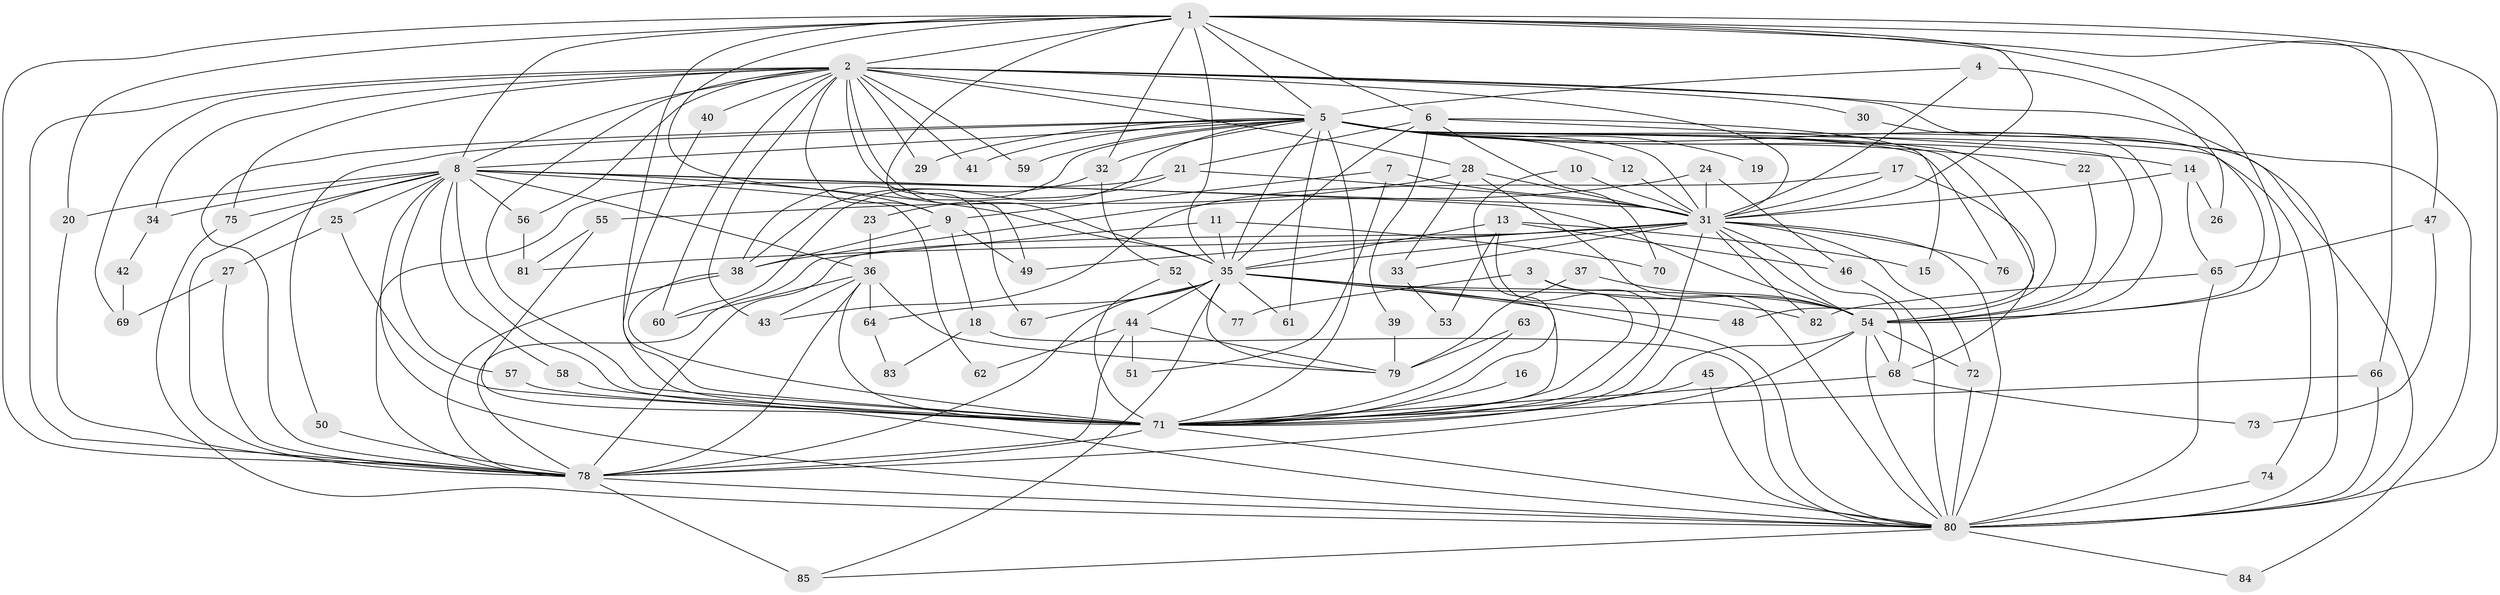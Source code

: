 // original degree distribution, {18: 0.008333333333333333, 20: 0.025, 24: 0.008333333333333333, 28: 0.016666666666666666, 23: 0.008333333333333333, 27: 0.008333333333333333, 25: 0.008333333333333333, 3: 0.225, 5: 0.041666666666666664, 2: 0.5666666666666667, 6: 0.03333333333333333, 7: 0.008333333333333333, 8: 0.008333333333333333, 4: 0.03333333333333333}
// Generated by graph-tools (version 1.1) at 2025/36/03/04/25 23:36:32]
// undirected, 85 vertices, 213 edges
graph export_dot {
  node [color=gray90,style=filled];
  1;
  2;
  3;
  4;
  5;
  6;
  7;
  8;
  9;
  10;
  11;
  12;
  13;
  14;
  15;
  16;
  17;
  18;
  19;
  20;
  21;
  22;
  23;
  24;
  25;
  26;
  27;
  28;
  29;
  30;
  31;
  32;
  33;
  34;
  35;
  36;
  37;
  38;
  39;
  40;
  41;
  42;
  43;
  44;
  45;
  46;
  47;
  48;
  49;
  50;
  51;
  52;
  53;
  54;
  55;
  56;
  57;
  58;
  59;
  60;
  61;
  62;
  63;
  64;
  65;
  66;
  67;
  68;
  69;
  70;
  71;
  72;
  73;
  74;
  75;
  76;
  77;
  78;
  79;
  80;
  81;
  82;
  83;
  84;
  85;
  1 -- 2 [weight=2.0];
  1 -- 5 [weight=1.0];
  1 -- 6 [weight=1.0];
  1 -- 8 [weight=1.0];
  1 -- 9 [weight=1.0];
  1 -- 20 [weight=1.0];
  1 -- 31 [weight=1.0];
  1 -- 32 [weight=1.0];
  1 -- 35 [weight=2.0];
  1 -- 47 [weight=1.0];
  1 -- 49 [weight=1.0];
  1 -- 54 [weight=1.0];
  1 -- 66 [weight=1.0];
  1 -- 71 [weight=2.0];
  1 -- 78 [weight=1.0];
  1 -- 80 [weight=2.0];
  2 -- 5 [weight=1.0];
  2 -- 8 [weight=1.0];
  2 -- 9 [weight=1.0];
  2 -- 28 [weight=1.0];
  2 -- 29 [weight=1.0];
  2 -- 30 [weight=1.0];
  2 -- 31 [weight=1.0];
  2 -- 34 [weight=1.0];
  2 -- 35 [weight=1.0];
  2 -- 40 [weight=1.0];
  2 -- 41 [weight=1.0];
  2 -- 43 [weight=1.0];
  2 -- 54 [weight=1.0];
  2 -- 56 [weight=1.0];
  2 -- 59 [weight=1.0];
  2 -- 60 [weight=1.0];
  2 -- 67 [weight=1.0];
  2 -- 69 [weight=1.0];
  2 -- 71 [weight=1.0];
  2 -- 75 [weight=1.0];
  2 -- 78 [weight=1.0];
  2 -- 80 [weight=1.0];
  3 -- 54 [weight=1.0];
  3 -- 71 [weight=1.0];
  3 -- 77 [weight=1.0];
  4 -- 5 [weight=1.0];
  4 -- 26 [weight=1.0];
  4 -- 31 [weight=1.0];
  5 -- 8 [weight=1.0];
  5 -- 12 [weight=1.0];
  5 -- 14 [weight=1.0];
  5 -- 19 [weight=1.0];
  5 -- 22 [weight=1.0];
  5 -- 29 [weight=1.0];
  5 -- 31 [weight=1.0];
  5 -- 32 [weight=1.0];
  5 -- 35 [weight=1.0];
  5 -- 38 [weight=1.0];
  5 -- 41 [weight=1.0];
  5 -- 48 [weight=1.0];
  5 -- 50 [weight=1.0];
  5 -- 54 [weight=2.0];
  5 -- 59 [weight=1.0];
  5 -- 60 [weight=1.0];
  5 -- 61 [weight=1.0];
  5 -- 71 [weight=1.0];
  5 -- 74 [weight=1.0];
  5 -- 76 [weight=1.0];
  5 -- 78 [weight=1.0];
  5 -- 80 [weight=1.0];
  5 -- 84 [weight=1.0];
  6 -- 15 [weight=1.0];
  6 -- 21 [weight=1.0];
  6 -- 35 [weight=1.0];
  6 -- 39 [weight=1.0];
  6 -- 54 [weight=1.0];
  6 -- 70 [weight=1.0];
  7 -- 9 [weight=1.0];
  7 -- 31 [weight=1.0];
  7 -- 51 [weight=1.0];
  8 -- 20 [weight=1.0];
  8 -- 25 [weight=1.0];
  8 -- 31 [weight=1.0];
  8 -- 34 [weight=1.0];
  8 -- 35 [weight=1.0];
  8 -- 36 [weight=1.0];
  8 -- 54 [weight=1.0];
  8 -- 56 [weight=1.0];
  8 -- 57 [weight=1.0];
  8 -- 58 [weight=1.0];
  8 -- 62 [weight=1.0];
  8 -- 71 [weight=2.0];
  8 -- 75 [weight=1.0];
  8 -- 78 [weight=1.0];
  8 -- 80 [weight=1.0];
  9 -- 18 [weight=1.0];
  9 -- 38 [weight=1.0];
  9 -- 49 [weight=1.0];
  10 -- 31 [weight=1.0];
  10 -- 71 [weight=1.0];
  11 -- 35 [weight=1.0];
  11 -- 70 [weight=1.0];
  11 -- 78 [weight=1.0];
  12 -- 31 [weight=1.0];
  13 -- 15 [weight=1.0];
  13 -- 35 [weight=1.0];
  13 -- 46 [weight=1.0];
  13 -- 53 [weight=1.0];
  13 -- 71 [weight=1.0];
  14 -- 26 [weight=1.0];
  14 -- 31 [weight=1.0];
  14 -- 65 [weight=1.0];
  16 -- 71 [weight=1.0];
  17 -- 31 [weight=1.0];
  17 -- 43 [weight=1.0];
  17 -- 68 [weight=1.0];
  18 -- 80 [weight=1.0];
  18 -- 83 [weight=1.0];
  20 -- 78 [weight=1.0];
  21 -- 23 [weight=1.0];
  21 -- 31 [weight=1.0];
  21 -- 78 [weight=1.0];
  22 -- 54 [weight=1.0];
  23 -- 36 [weight=1.0];
  24 -- 31 [weight=1.0];
  24 -- 38 [weight=1.0];
  24 -- 46 [weight=1.0];
  25 -- 27 [weight=1.0];
  25 -- 71 [weight=1.0];
  27 -- 69 [weight=1.0];
  27 -- 78 [weight=1.0];
  28 -- 31 [weight=1.0];
  28 -- 33 [weight=1.0];
  28 -- 55 [weight=1.0];
  28 -- 80 [weight=1.0];
  30 -- 54 [weight=1.0];
  31 -- 33 [weight=1.0];
  31 -- 35 [weight=1.0];
  31 -- 49 [weight=1.0];
  31 -- 54 [weight=1.0];
  31 -- 68 [weight=1.0];
  31 -- 71 [weight=1.0];
  31 -- 72 [weight=1.0];
  31 -- 76 [weight=1.0];
  31 -- 78 [weight=1.0];
  31 -- 80 [weight=2.0];
  31 -- 81 [weight=1.0];
  31 -- 82 [weight=1.0];
  32 -- 38 [weight=1.0];
  32 -- 52 [weight=1.0];
  33 -- 53 [weight=1.0];
  34 -- 42 [weight=1.0];
  35 -- 44 [weight=2.0];
  35 -- 48 [weight=1.0];
  35 -- 54 [weight=1.0];
  35 -- 61 [weight=1.0];
  35 -- 64 [weight=1.0];
  35 -- 67 [weight=1.0];
  35 -- 71 [weight=1.0];
  35 -- 78 [weight=1.0];
  35 -- 79 [weight=1.0];
  35 -- 80 [weight=1.0];
  35 -- 82 [weight=1.0];
  35 -- 85 [weight=1.0];
  36 -- 43 [weight=1.0];
  36 -- 60 [weight=1.0];
  36 -- 64 [weight=1.0];
  36 -- 71 [weight=1.0];
  36 -- 78 [weight=1.0];
  36 -- 79 [weight=1.0];
  37 -- 54 [weight=1.0];
  37 -- 79 [weight=1.0];
  38 -- 71 [weight=1.0];
  38 -- 78 [weight=1.0];
  39 -- 79 [weight=1.0];
  40 -- 71 [weight=1.0];
  42 -- 69 [weight=1.0];
  44 -- 51 [weight=1.0];
  44 -- 62 [weight=1.0];
  44 -- 78 [weight=1.0];
  44 -- 79 [weight=1.0];
  45 -- 71 [weight=1.0];
  45 -- 80 [weight=1.0];
  46 -- 80 [weight=1.0];
  47 -- 65 [weight=1.0];
  47 -- 73 [weight=1.0];
  50 -- 78 [weight=1.0];
  52 -- 71 [weight=1.0];
  52 -- 77 [weight=1.0];
  54 -- 68 [weight=1.0];
  54 -- 71 [weight=1.0];
  54 -- 72 [weight=1.0];
  54 -- 78 [weight=2.0];
  54 -- 80 [weight=1.0];
  55 -- 80 [weight=1.0];
  55 -- 81 [weight=1.0];
  56 -- 81 [weight=1.0];
  57 -- 71 [weight=1.0];
  58 -- 71 [weight=1.0];
  63 -- 71 [weight=1.0];
  63 -- 79 [weight=1.0];
  64 -- 83 [weight=1.0];
  65 -- 80 [weight=2.0];
  65 -- 82 [weight=1.0];
  66 -- 71 [weight=1.0];
  66 -- 80 [weight=1.0];
  68 -- 71 [weight=1.0];
  68 -- 73 [weight=1.0];
  71 -- 78 [weight=2.0];
  71 -- 80 [weight=1.0];
  72 -- 80 [weight=1.0];
  74 -- 80 [weight=1.0];
  75 -- 80 [weight=1.0];
  78 -- 80 [weight=1.0];
  78 -- 85 [weight=1.0];
  80 -- 84 [weight=1.0];
  80 -- 85 [weight=1.0];
}
